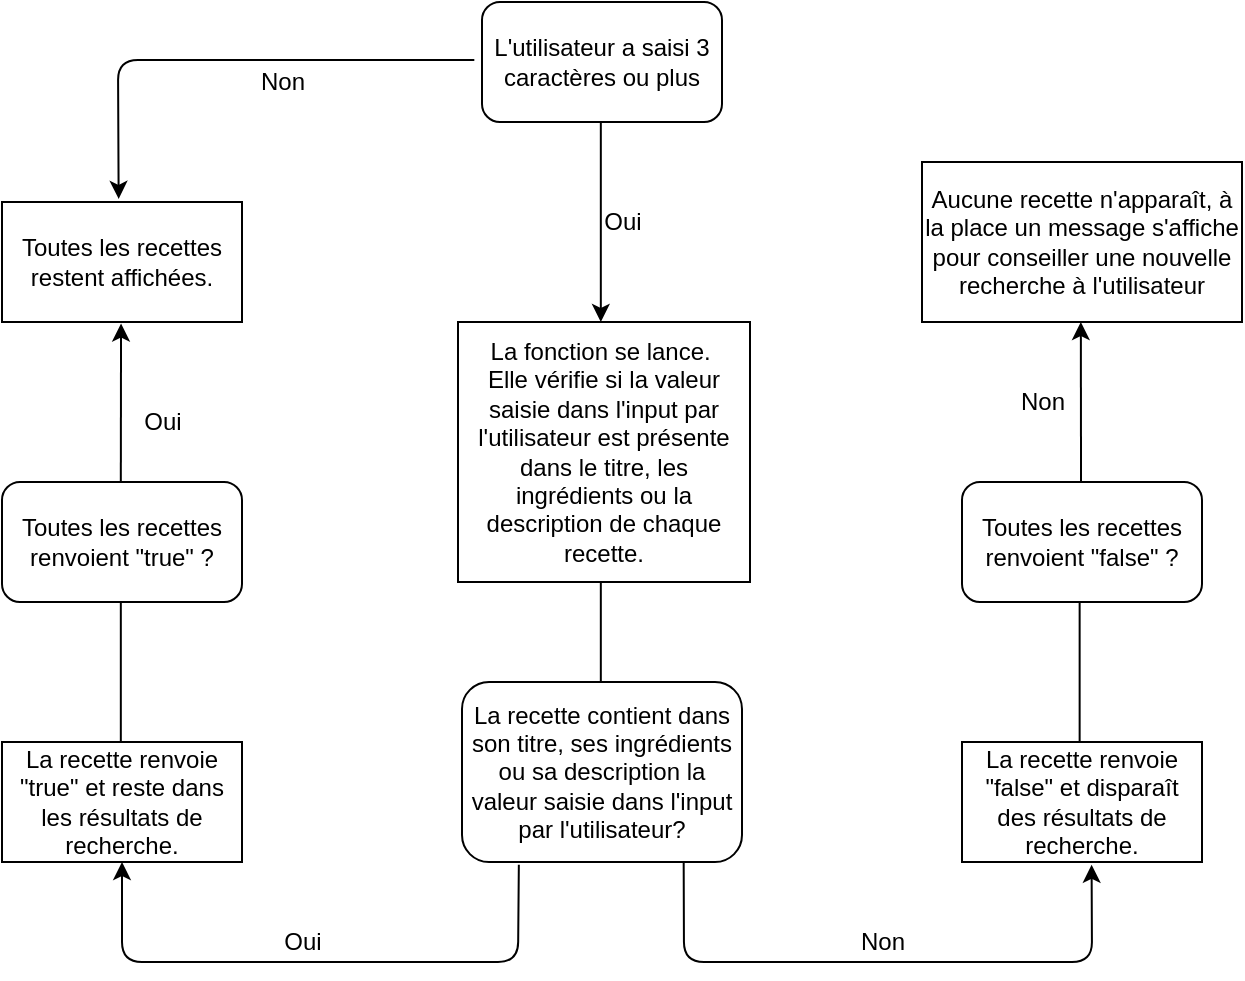 <mxfile version="14.8.5" type="github">
  <diagram id="zJWRnRR3A8hzVvXrOkDb" name="Page-1">
    <mxGraphModel dx="644" dy="891" grid="1" gridSize="10" guides="1" tooltips="1" connect="0" arrows="1" fold="1" page="1" pageScale="1" pageWidth="827" pageHeight="1169" math="0" shadow="0">
      <root>
        <mxCell id="0" />
        <mxCell id="1" parent="0" />
        <mxCell id="JmKnKTbz5Rw5Xbmf4Nzb-1" value="L&#39;utilisateur a saisi 3 caractères ou plus" style="rounded=1;whiteSpace=wrap;html=1;" parent="1" vertex="1">
          <mxGeometry x="280" y="40" width="120" height="60" as="geometry" />
        </mxCell>
        <mxCell id="JmKnKTbz5Rw5Xbmf4Nzb-3" value="Aucune recette n&#39;apparaît, à la place un message s&#39;affiche pour conseiller une nouvelle recherche à l&#39;utilisateur" style="rounded=0;whiteSpace=wrap;html=1;" parent="1" vertex="1">
          <mxGeometry x="500" y="120" width="160" height="80" as="geometry" />
        </mxCell>
        <mxCell id="JmKnKTbz5Rw5Xbmf4Nzb-18" value="Oui" style="text;html=1;align=center;verticalAlign=middle;resizable=0;points=[];autosize=1;strokeColor=none;" parent="1" vertex="1">
          <mxGeometry x="335" y="140" width="30" height="20" as="geometry" />
        </mxCell>
        <mxCell id="JmKnKTbz5Rw5Xbmf4Nzb-20" value="" style="endArrow=classic;html=1;entryX=0.54;entryY=1.023;entryDx=0;entryDy=0;entryPerimeter=0;" parent="1" target="GQ3ioMBSsDiSAcyJLFW1-5" edge="1">
          <mxGeometry width="50" height="50" relative="1" as="geometry">
            <mxPoint x="380.84" y="470" as="sourcePoint" />
            <mxPoint x="380.0" y="637.83" as="targetPoint" />
            <Array as="points">
              <mxPoint x="381" y="520" />
              <mxPoint x="585" y="520" />
            </Array>
          </mxGeometry>
        </mxCell>
        <mxCell id="JmKnKTbz5Rw5Xbmf4Nzb-29" value="" style="endArrow=classic;html=1;exitX=-0.032;exitY=0.483;exitDx=0;exitDy=0;exitPerimeter=0;entryX=0.486;entryY=-0.026;entryDx=0;entryDy=0;entryPerimeter=0;" parent="1" source="JmKnKTbz5Rw5Xbmf4Nzb-1" edge="1" target="JmKnKTbz5Rw5Xbmf4Nzb-35">
          <mxGeometry width="50" height="50" relative="1" as="geometry">
            <mxPoint x="80" y="120" as="sourcePoint" />
            <mxPoint x="90" y="140" as="targetPoint" />
            <Array as="points">
              <mxPoint x="98" y="69" />
            </Array>
          </mxGeometry>
        </mxCell>
        <mxCell id="JmKnKTbz5Rw5Xbmf4Nzb-30" value="Non" style="text;html=1;align=center;verticalAlign=middle;resizable=0;points=[];autosize=1;strokeColor=none;" parent="1" vertex="1">
          <mxGeometry x="160" y="70" width="40" height="20" as="geometry" />
        </mxCell>
        <mxCell id="JmKnKTbz5Rw5Xbmf4Nzb-35" value="&lt;span&gt;Toutes les recettes restent affichées.&lt;/span&gt;" style="rounded=0;whiteSpace=wrap;html=1;" parent="1" vertex="1">
          <mxGeometry x="40" y="140" width="120" height="60" as="geometry" />
        </mxCell>
        <mxCell id="GQ3ioMBSsDiSAcyJLFW1-2" value="La recette contient dans son titre, ses ingrédients ou sa description la valeur saisie dans l&#39;input par l&#39;utilisateur?" style="rounded=1;whiteSpace=wrap;html=1;" vertex="1" parent="1">
          <mxGeometry x="270" y="380" width="140" height="90" as="geometry" />
        </mxCell>
        <mxCell id="GQ3ioMBSsDiSAcyJLFW1-3" value="" style="endArrow=none;html=1;" edge="1" parent="1">
          <mxGeometry width="50" height="50" relative="1" as="geometry">
            <mxPoint x="339.41" y="380" as="sourcePoint" />
            <mxPoint x="339.41" y="330" as="targetPoint" />
          </mxGeometry>
        </mxCell>
        <mxCell id="GQ3ioMBSsDiSAcyJLFW1-4" value="La recette renvoie &quot;true&quot; et reste dans les résultats de recherche." style="rounded=0;whiteSpace=wrap;html=1;" vertex="1" parent="1">
          <mxGeometry x="40" y="410" width="120" height="60" as="geometry" />
        </mxCell>
        <mxCell id="GQ3ioMBSsDiSAcyJLFW1-5" value="La recette renvoie &quot;false&quot; et disparaît des résultats de recherche." style="rounded=0;whiteSpace=wrap;html=1;" vertex="1" parent="1">
          <mxGeometry x="520" y="410" width="120" height="60" as="geometry" />
        </mxCell>
        <mxCell id="GQ3ioMBSsDiSAcyJLFW1-6" value="&lt;span&gt;La fonction se lance.&amp;nbsp;&lt;/span&gt;&lt;br&gt;&lt;span&gt;Elle vérifie si la valeur saisie dans l&#39;input par l&#39;utilisateur est présente dans le titre, les ingrédients ou la description de chaque recette.&lt;/span&gt;" style="rounded=0;whiteSpace=wrap;html=1;" vertex="1" parent="1">
          <mxGeometry x="268" y="200" width="146" height="130" as="geometry" />
        </mxCell>
        <mxCell id="GQ3ioMBSsDiSAcyJLFW1-7" value="Toutes les recettes renvoient &quot;true&quot; ?" style="rounded=1;whiteSpace=wrap;html=1;" vertex="1" parent="1">
          <mxGeometry x="40" y="280" width="120" height="60" as="geometry" />
        </mxCell>
        <mxCell id="GQ3ioMBSsDiSAcyJLFW1-8" value="Toutes les recettes renvoient &quot;false&quot; ?" style="rounded=1;whiteSpace=wrap;html=1;" vertex="1" parent="1">
          <mxGeometry x="520" y="280" width="120" height="60" as="geometry" />
        </mxCell>
        <mxCell id="GQ3ioMBSsDiSAcyJLFW1-9" value="" style="endArrow=classic;html=1;exitX=0.203;exitY=1.015;exitDx=0;exitDy=0;exitPerimeter=0;" edge="1" parent="1" source="GQ3ioMBSsDiSAcyJLFW1-2">
          <mxGeometry width="50" height="50" relative="1" as="geometry">
            <mxPoint x="230" y="590" as="sourcePoint" />
            <mxPoint x="100" y="470" as="targetPoint" />
            <Array as="points">
              <mxPoint x="298" y="520" />
              <mxPoint x="100" y="520" />
            </Array>
          </mxGeometry>
        </mxCell>
        <mxCell id="GQ3ioMBSsDiSAcyJLFW1-11" value="" style="endArrow=classic;html=1;entryX=0.496;entryY=1.013;entryDx=0;entryDy=0;entryPerimeter=0;" edge="1" parent="1" target="JmKnKTbz5Rw5Xbmf4Nzb-35">
          <mxGeometry width="50" height="50" relative="1" as="geometry">
            <mxPoint x="99.41" y="280" as="sourcePoint" />
            <mxPoint x="99.41" y="210" as="targetPoint" />
          </mxGeometry>
        </mxCell>
        <mxCell id="GQ3ioMBSsDiSAcyJLFW1-12" value="" style="endArrow=classic;html=1;exitX=0.496;exitY=-0.007;exitDx=0;exitDy=0;exitPerimeter=0;" edge="1" parent="1" source="GQ3ioMBSsDiSAcyJLFW1-8">
          <mxGeometry width="50" height="50" relative="1" as="geometry">
            <mxPoint x="579.41" y="270" as="sourcePoint" />
            <mxPoint x="579.41" y="200" as="targetPoint" />
          </mxGeometry>
        </mxCell>
        <mxCell id="GQ3ioMBSsDiSAcyJLFW1-13" value="Non" style="text;html=1;align=center;verticalAlign=middle;resizable=0;points=[];autosize=1;strokeColor=none;" vertex="1" parent="1">
          <mxGeometry x="460" y="500" width="40" height="20" as="geometry" />
        </mxCell>
        <mxCell id="GQ3ioMBSsDiSAcyJLFW1-14" value="Oui" style="text;html=1;align=center;verticalAlign=middle;resizable=0;points=[];autosize=1;strokeColor=none;" vertex="1" parent="1">
          <mxGeometry x="175" y="500" width="30" height="20" as="geometry" />
        </mxCell>
        <mxCell id="GQ3ioMBSsDiSAcyJLFW1-16" value="Non" style="text;html=1;align=center;verticalAlign=middle;resizable=0;points=[];autosize=1;strokeColor=none;" vertex="1" parent="1">
          <mxGeometry x="540" y="230" width="40" height="20" as="geometry" />
        </mxCell>
        <mxCell id="GQ3ioMBSsDiSAcyJLFW1-17" value="" style="endArrow=none;html=1;" edge="1" parent="1">
          <mxGeometry width="50" height="50" relative="1" as="geometry">
            <mxPoint x="578.82" y="410" as="sourcePoint" />
            <mxPoint x="578.82" y="340" as="targetPoint" />
          </mxGeometry>
        </mxCell>
        <mxCell id="GQ3ioMBSsDiSAcyJLFW1-18" value="" style="endArrow=none;html=1;" edge="1" parent="1">
          <mxGeometry width="50" height="50" relative="1" as="geometry">
            <mxPoint x="99.41" y="410" as="sourcePoint" />
            <mxPoint x="99.41" y="340" as="targetPoint" />
          </mxGeometry>
        </mxCell>
        <mxCell id="GQ3ioMBSsDiSAcyJLFW1-19" value="Oui" style="text;html=1;align=center;verticalAlign=middle;resizable=0;points=[];autosize=1;strokeColor=none;" vertex="1" parent="1">
          <mxGeometry x="105" y="240" width="30" height="20" as="geometry" />
        </mxCell>
        <mxCell id="GQ3ioMBSsDiSAcyJLFW1-20" value="" style="endArrow=classic;html=1;" edge="1" parent="1">
          <mxGeometry width="50" height="50" relative="1" as="geometry">
            <mxPoint x="339.41" y="100" as="sourcePoint" />
            <mxPoint x="339.41" y="200" as="targetPoint" />
          </mxGeometry>
        </mxCell>
      </root>
    </mxGraphModel>
  </diagram>
</mxfile>
